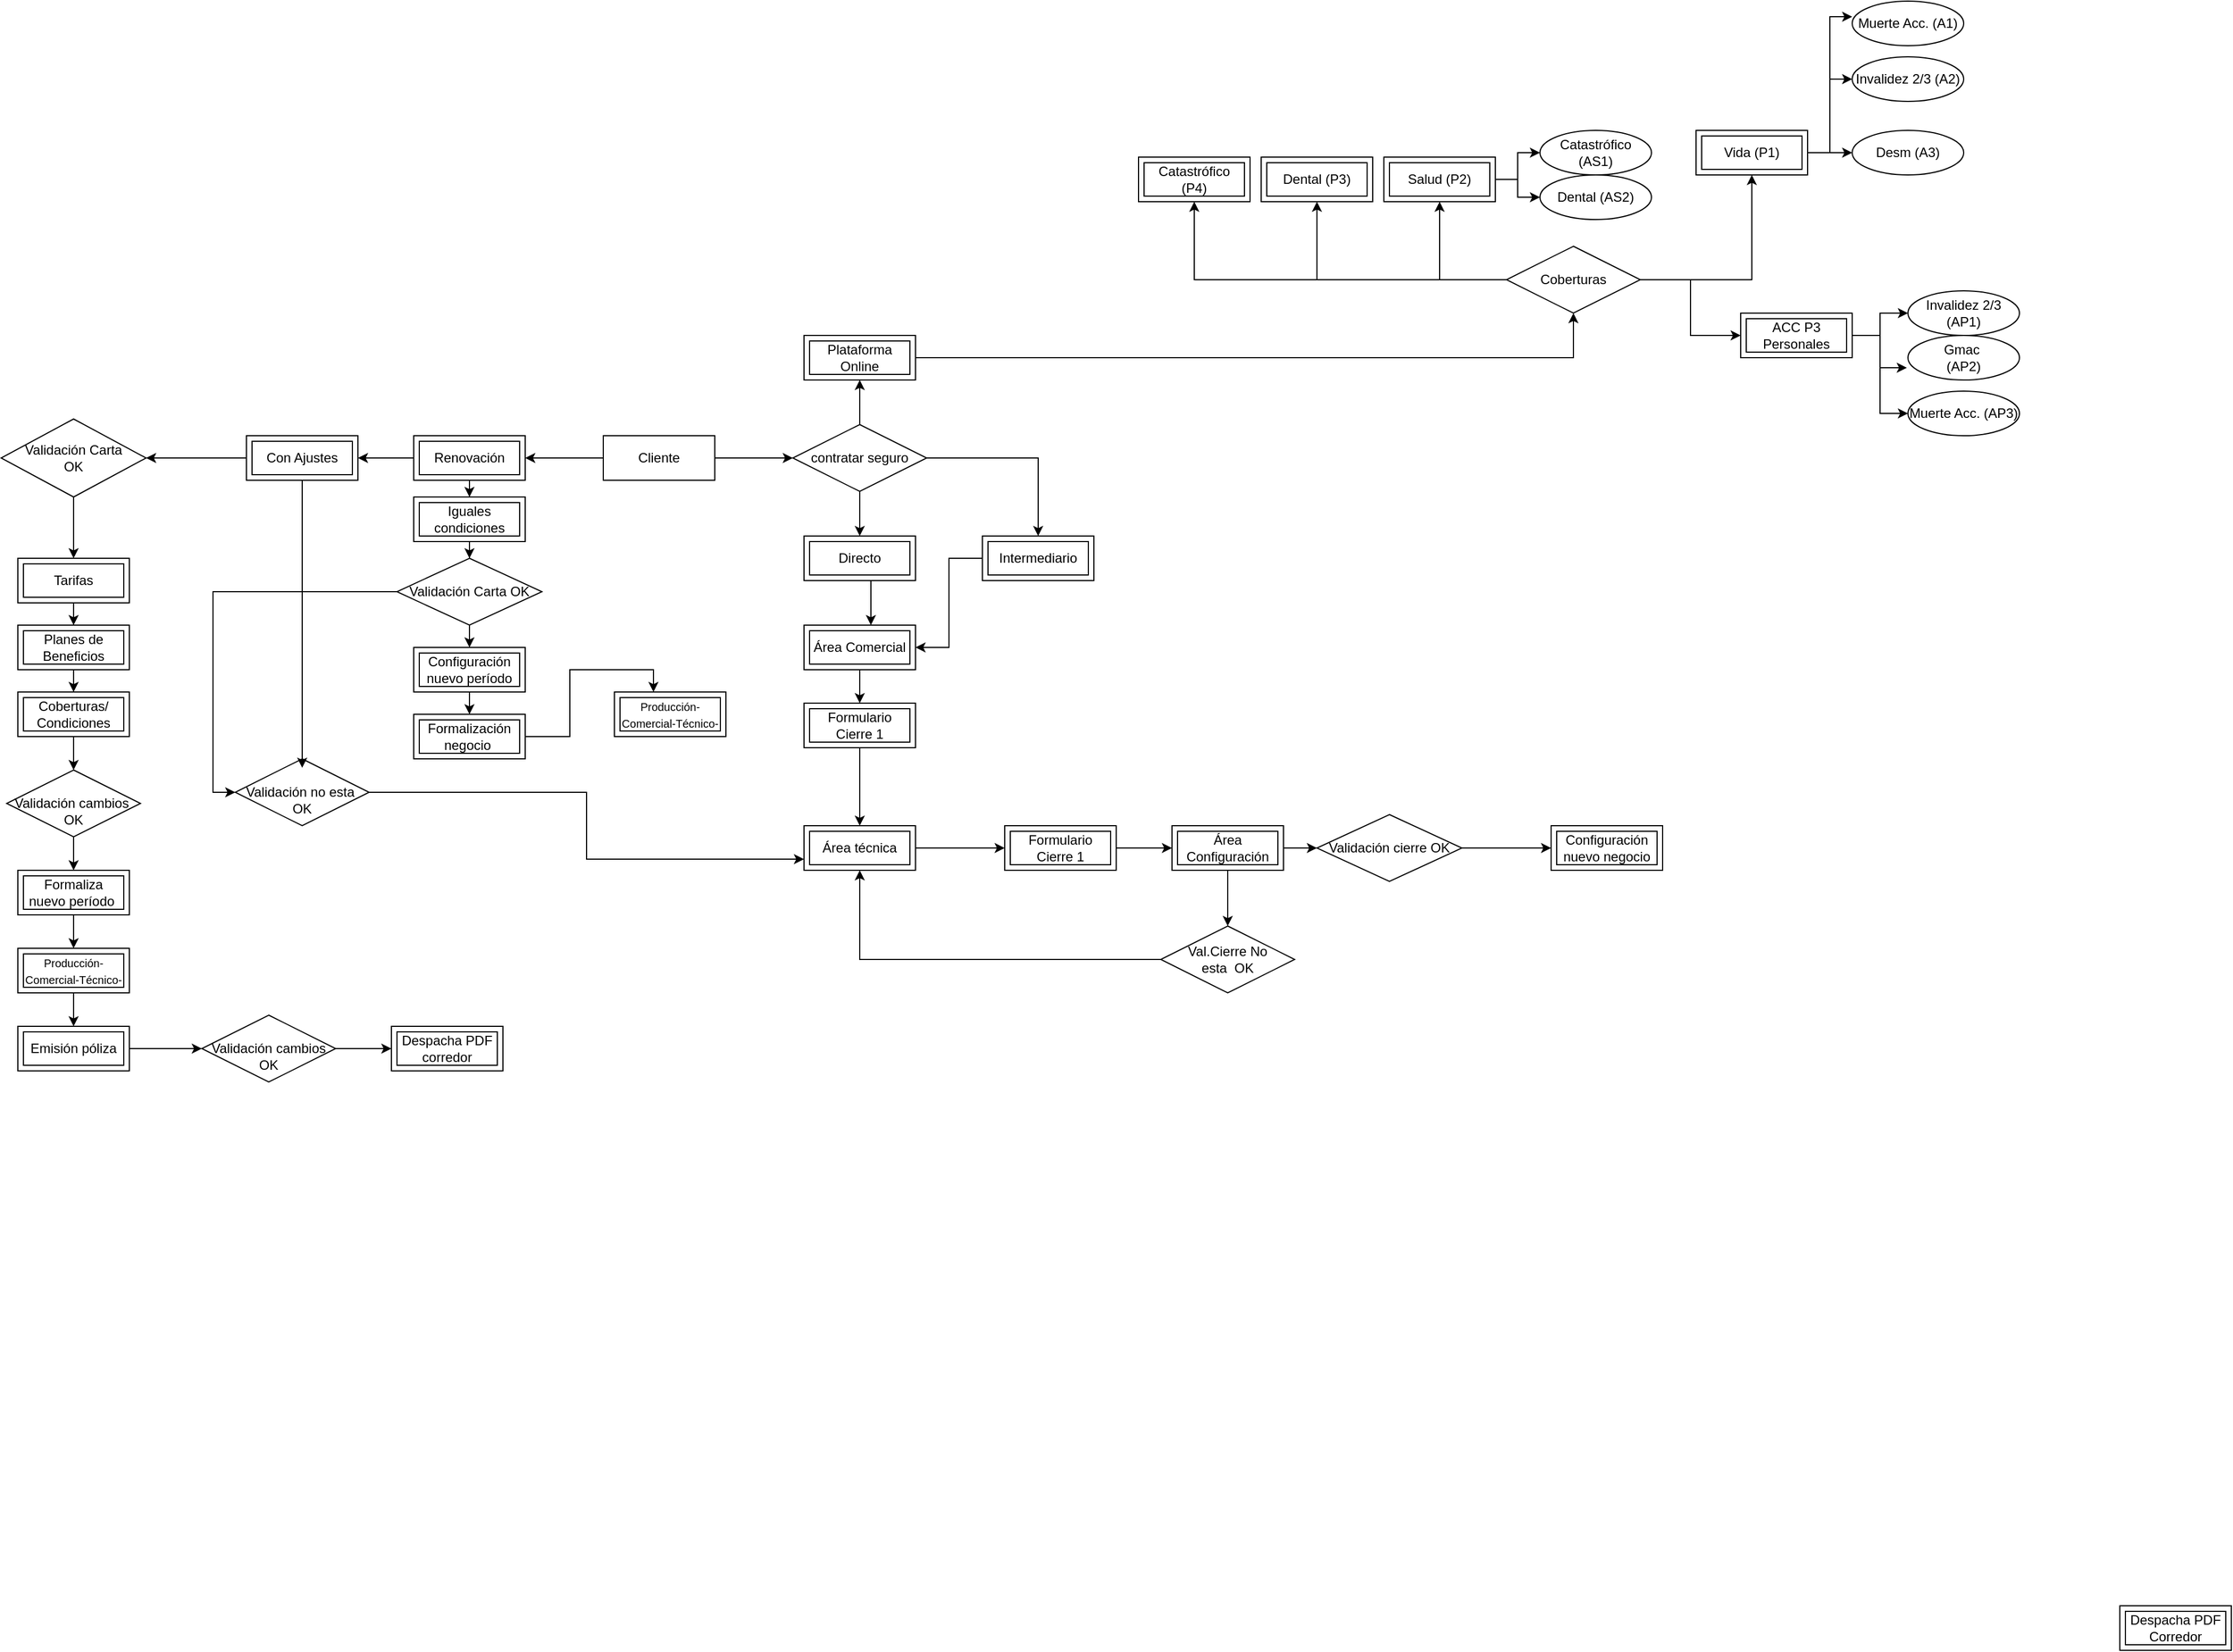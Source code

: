 <mxfile version="26.2.14">
  <diagram name="Página-1" id="cGtZ0ZqcJ2M5ogD-BFSz">
    <mxGraphModel dx="2526" dy="1642" grid="1" gridSize="10" guides="1" tooltips="1" connect="1" arrows="1" fold="1" page="1" pageScale="1" pageWidth="827" pageHeight="1169" math="0" shadow="0">
      <root>
        <mxCell id="0" />
        <mxCell id="1" parent="0" />
        <mxCell id="OujCXUVkTaEfRvT8h6zp-46" value="" style="edgeStyle=orthogonalEdgeStyle;rounded=0;orthogonalLoop=1;jettySize=auto;html=1;" edge="1" parent="1" source="OujCXUVkTaEfRvT8h6zp-2" target="OujCXUVkTaEfRvT8h6zp-42">
          <mxGeometry relative="1" as="geometry" />
        </mxCell>
        <mxCell id="OujCXUVkTaEfRvT8h6zp-120" value="" style="edgeStyle=orthogonalEdgeStyle;rounded=0;orthogonalLoop=1;jettySize=auto;html=1;" edge="1" parent="1" source="OujCXUVkTaEfRvT8h6zp-2" target="OujCXUVkTaEfRvT8h6zp-19">
          <mxGeometry relative="1" as="geometry" />
        </mxCell>
        <mxCell id="OujCXUVkTaEfRvT8h6zp-2" value="&lt;font style=&quot;vertical-align: inherit;&quot;&gt;&lt;font style=&quot;vertical-align: inherit;&quot;&gt;Cliente&lt;/font&gt;&lt;/font&gt;" style="whiteSpace=wrap;html=1;align=center;" vertex="1" parent="1">
          <mxGeometry x="-370" y="-370" width="100" height="40" as="geometry" />
        </mxCell>
        <mxCell id="OujCXUVkTaEfRvT8h6zp-4" value="&lt;font style=&quot;vertical-align: inherit;&quot;&gt;&lt;font style=&quot;vertical-align: inherit;&quot;&gt;Dental (P3)&lt;/font&gt;&lt;/font&gt;" style="shape=ext;margin=3;double=1;whiteSpace=wrap;html=1;align=center;" vertex="1" parent="1">
          <mxGeometry x="220" y="-620" width="100" height="40" as="geometry" />
        </mxCell>
        <mxCell id="OujCXUVkTaEfRvT8h6zp-5" value="Vida (P1)" style="shape=ext;margin=3;double=1;whiteSpace=wrap;html=1;align=center;" vertex="1" parent="1">
          <mxGeometry x="610" y="-644" width="100" height="40" as="geometry" />
        </mxCell>
        <mxCell id="OujCXUVkTaEfRvT8h6zp-6" value="Catastrófico (P4)" style="shape=ext;margin=3;double=1;whiteSpace=wrap;html=1;align=center;" vertex="1" parent="1">
          <mxGeometry x="110" y="-620" width="100" height="40" as="geometry" />
        </mxCell>
        <mxCell id="OujCXUVkTaEfRvT8h6zp-78" value="" style="edgeStyle=orthogonalEdgeStyle;rounded=0;orthogonalLoop=1;jettySize=auto;html=1;" edge="1" parent="1" source="OujCXUVkTaEfRvT8h6zp-7" target="OujCXUVkTaEfRvT8h6zp-67">
          <mxGeometry relative="1" as="geometry" />
        </mxCell>
        <mxCell id="OujCXUVkTaEfRvT8h6zp-79" style="edgeStyle=orthogonalEdgeStyle;rounded=0;orthogonalLoop=1;jettySize=auto;html=1;entryX=0;entryY=0.5;entryDx=0;entryDy=0;" edge="1" parent="1" source="OujCXUVkTaEfRvT8h6zp-7" target="OujCXUVkTaEfRvT8h6zp-68">
          <mxGeometry relative="1" as="geometry" />
        </mxCell>
        <mxCell id="OujCXUVkTaEfRvT8h6zp-7" value="&lt;font style=&quot;vertical-align: inherit;&quot;&gt;&lt;font style=&quot;vertical-align: inherit;&quot;&gt;Salud (P2)&lt;/font&gt;&lt;/font&gt;" style="shape=ext;margin=3;double=1;whiteSpace=wrap;html=1;align=center;" vertex="1" parent="1">
          <mxGeometry x="330" y="-620" width="100" height="40" as="geometry" />
        </mxCell>
        <mxCell id="OujCXUVkTaEfRvT8h6zp-107" style="edgeStyle=orthogonalEdgeStyle;rounded=0;orthogonalLoop=1;jettySize=auto;html=1;entryX=0;entryY=0.5;entryDx=0;entryDy=0;" edge="1" parent="1" source="OujCXUVkTaEfRvT8h6zp-12" target="OujCXUVkTaEfRvT8h6zp-66">
          <mxGeometry relative="1" as="geometry" />
        </mxCell>
        <mxCell id="OujCXUVkTaEfRvT8h6zp-108" style="edgeStyle=orthogonalEdgeStyle;rounded=0;orthogonalLoop=1;jettySize=auto;html=1;entryX=0;entryY=0.5;entryDx=0;entryDy=0;" edge="1" parent="1" source="OujCXUVkTaEfRvT8h6zp-12" target="OujCXUVkTaEfRvT8h6zp-64">
          <mxGeometry relative="1" as="geometry" />
        </mxCell>
        <mxCell id="OujCXUVkTaEfRvT8h6zp-12" value="ACC P3 Personales" style="shape=ext;margin=3;double=1;whiteSpace=wrap;html=1;align=center;" vertex="1" parent="1">
          <mxGeometry x="650" y="-480" width="100" height="40" as="geometry" />
        </mxCell>
        <mxCell id="OujCXUVkTaEfRvT8h6zp-121" value="" style="edgeStyle=orthogonalEdgeStyle;rounded=0;orthogonalLoop=1;jettySize=auto;html=1;" edge="1" parent="1" source="OujCXUVkTaEfRvT8h6zp-19" target="OujCXUVkTaEfRvT8h6zp-23">
          <mxGeometry relative="1" as="geometry" />
        </mxCell>
        <mxCell id="OujCXUVkTaEfRvT8h6zp-122" value="" style="edgeStyle=orthogonalEdgeStyle;rounded=0;orthogonalLoop=1;jettySize=auto;html=1;" edge="1" parent="1" source="OujCXUVkTaEfRvT8h6zp-19" target="OujCXUVkTaEfRvT8h6zp-24">
          <mxGeometry relative="1" as="geometry" />
        </mxCell>
        <mxCell id="OujCXUVkTaEfRvT8h6zp-19" value="Renovación" style="shape=ext;margin=3;double=1;whiteSpace=wrap;html=1;align=center;" vertex="1" parent="1">
          <mxGeometry x="-540" y="-370" width="100" height="40" as="geometry" />
        </mxCell>
        <mxCell id="OujCXUVkTaEfRvT8h6zp-125" value="" style="edgeStyle=orthogonalEdgeStyle;rounded=0;orthogonalLoop=1;jettySize=auto;html=1;" edge="1" parent="1" source="OujCXUVkTaEfRvT8h6zp-23" target="OujCXUVkTaEfRvT8h6zp-123">
          <mxGeometry relative="1" as="geometry" />
        </mxCell>
        <mxCell id="OujCXUVkTaEfRvT8h6zp-23" value="Iguales condiciones" style="shape=ext;margin=3;double=1;whiteSpace=wrap;html=1;align=center;" vertex="1" parent="1">
          <mxGeometry x="-540" y="-315" width="100" height="40" as="geometry" />
        </mxCell>
        <mxCell id="OujCXUVkTaEfRvT8h6zp-128" value="" style="edgeStyle=orthogonalEdgeStyle;rounded=0;orthogonalLoop=1;jettySize=auto;html=1;" edge="1" parent="1" source="OujCXUVkTaEfRvT8h6zp-24" target="OujCXUVkTaEfRvT8h6zp-124">
          <mxGeometry relative="1" as="geometry" />
        </mxCell>
        <mxCell id="OujCXUVkTaEfRvT8h6zp-24" value="Con Ajustes" style="shape=ext;margin=3;double=1;whiteSpace=wrap;html=1;align=center;" vertex="1" parent="1">
          <mxGeometry x="-690" y="-370" width="100" height="40" as="geometry" />
        </mxCell>
        <mxCell id="OujCXUVkTaEfRvT8h6zp-160" value="" style="edgeStyle=orthogonalEdgeStyle;rounded=0;orthogonalLoop=1;jettySize=auto;html=1;" edge="1" parent="1" source="OujCXUVkTaEfRvT8h6zp-25" target="OujCXUVkTaEfRvT8h6zp-154">
          <mxGeometry relative="1" as="geometry" />
        </mxCell>
        <mxCell id="OujCXUVkTaEfRvT8h6zp-25" value="Coberturas/&lt;div&gt;Condiciones&lt;/div&gt;" style="shape=ext;margin=3;double=1;whiteSpace=wrap;html=1;align=center;" vertex="1" parent="1">
          <mxGeometry x="-895" y="-140" width="100" height="40" as="geometry" />
        </mxCell>
        <mxCell id="OujCXUVkTaEfRvT8h6zp-132" value="" style="edgeStyle=orthogonalEdgeStyle;rounded=0;orthogonalLoop=1;jettySize=auto;html=1;" edge="1" parent="1" source="OujCXUVkTaEfRvT8h6zp-26" target="OujCXUVkTaEfRvT8h6zp-25">
          <mxGeometry relative="1" as="geometry" />
        </mxCell>
        <mxCell id="OujCXUVkTaEfRvT8h6zp-26" value="Planes de Beneficios" style="shape=ext;margin=3;double=1;whiteSpace=wrap;html=1;align=center;" vertex="1" parent="1">
          <mxGeometry x="-895" y="-200" width="100" height="40" as="geometry" />
        </mxCell>
        <mxCell id="OujCXUVkTaEfRvT8h6zp-130" value="" style="edgeStyle=orthogonalEdgeStyle;rounded=0;orthogonalLoop=1;jettySize=auto;html=1;" edge="1" parent="1" source="OujCXUVkTaEfRvT8h6zp-27" target="OujCXUVkTaEfRvT8h6zp-26">
          <mxGeometry relative="1" as="geometry" />
        </mxCell>
        <mxCell id="OujCXUVkTaEfRvT8h6zp-27" value="Tarifas" style="shape=ext;margin=3;double=1;whiteSpace=wrap;html=1;align=center;" vertex="1" parent="1">
          <mxGeometry x="-895" y="-260" width="100" height="40" as="geometry" />
        </mxCell>
        <mxCell id="OujCXUVkTaEfRvT8h6zp-158" value="" style="edgeStyle=orthogonalEdgeStyle;rounded=0;orthogonalLoop=1;jettySize=auto;html=1;" edge="1" parent="1" source="OujCXUVkTaEfRvT8h6zp-28" target="OujCXUVkTaEfRvT8h6zp-157">
          <mxGeometry relative="1" as="geometry" />
        </mxCell>
        <mxCell id="OujCXUVkTaEfRvT8h6zp-28" value="Formaliza nuevo período&amp;nbsp;" style="shape=ext;margin=3;double=1;whiteSpace=wrap;html=1;align=center;" vertex="1" parent="1">
          <mxGeometry x="-895" y="20" width="100" height="40" as="geometry" />
        </mxCell>
        <mxCell id="OujCXUVkTaEfRvT8h6zp-162" value="" style="edgeStyle=orthogonalEdgeStyle;rounded=0;orthogonalLoop=1;jettySize=auto;html=1;" edge="1" parent="1" source="OujCXUVkTaEfRvT8h6zp-30" target="OujCXUVkTaEfRvT8h6zp-34">
          <mxGeometry relative="1" as="geometry" />
        </mxCell>
        <mxCell id="OujCXUVkTaEfRvT8h6zp-30" value="Emisión póliza" style="shape=ext;margin=3;double=1;whiteSpace=wrap;html=1;align=center;" vertex="1" parent="1">
          <mxGeometry x="-895" y="160" width="100" height="40" as="geometry" />
        </mxCell>
        <mxCell id="OujCXUVkTaEfRvT8h6zp-32" value="Despacha PDF Corredor" style="shape=ext;margin=3;double=1;whiteSpace=wrap;html=1;align=center;" vertex="1" parent="1">
          <mxGeometry x="990" y="680" width="100" height="40" as="geometry" />
        </mxCell>
        <mxCell id="OujCXUVkTaEfRvT8h6zp-81" value="" style="edgeStyle=orthogonalEdgeStyle;rounded=0;orthogonalLoop=1;jettySize=auto;html=1;" edge="1" parent="1" source="OujCXUVkTaEfRvT8h6zp-33" target="OujCXUVkTaEfRvT8h6zp-60">
          <mxGeometry relative="1" as="geometry" />
        </mxCell>
        <mxCell id="OujCXUVkTaEfRvT8h6zp-33" value="Formulario Cierre 1" style="shape=ext;margin=3;double=1;whiteSpace=wrap;html=1;align=center;" vertex="1" parent="1">
          <mxGeometry x="-10" y="-20" width="100" height="40" as="geometry" />
        </mxCell>
        <mxCell id="OujCXUVkTaEfRvT8h6zp-163" value="" style="edgeStyle=orthogonalEdgeStyle;rounded=0;orthogonalLoop=1;jettySize=auto;html=1;" edge="1" parent="1" source="OujCXUVkTaEfRvT8h6zp-34" target="OujCXUVkTaEfRvT8h6zp-41">
          <mxGeometry relative="1" as="geometry" />
        </mxCell>
        <mxCell id="OujCXUVkTaEfRvT8h6zp-34" value="&lt;div&gt;&lt;br&gt;&lt;/div&gt;Validación cambios&lt;div&gt;OK&lt;/div&gt;" style="shape=rhombus;perimeter=rhombusPerimeter;whiteSpace=wrap;html=1;align=center;" vertex="1" parent="1">
          <mxGeometry x="-730" y="150" width="120" height="60" as="geometry" />
        </mxCell>
        <mxCell id="OujCXUVkTaEfRvT8h6zp-57" value="" style="edgeStyle=orthogonalEdgeStyle;rounded=0;orthogonalLoop=1;jettySize=auto;html=1;" edge="1" parent="1" source="OujCXUVkTaEfRvT8h6zp-37" target="OujCXUVkTaEfRvT8h6zp-44">
          <mxGeometry relative="1" as="geometry" />
        </mxCell>
        <mxCell id="OujCXUVkTaEfRvT8h6zp-37" value="Área Comercial" style="shape=ext;margin=3;double=1;whiteSpace=wrap;html=1;align=center;" vertex="1" parent="1">
          <mxGeometry x="-190" y="-200" width="100" height="40" as="geometry" />
        </mxCell>
        <mxCell id="OujCXUVkTaEfRvT8h6zp-59" value="" style="edgeStyle=orthogonalEdgeStyle;rounded=0;orthogonalLoop=1;jettySize=auto;html=1;" edge="1" parent="1" source="OujCXUVkTaEfRvT8h6zp-38" target="OujCXUVkTaEfRvT8h6zp-33">
          <mxGeometry relative="1" as="geometry" />
        </mxCell>
        <mxCell id="OujCXUVkTaEfRvT8h6zp-38" value="Área técnica" style="shape=ext;margin=3;double=1;whiteSpace=wrap;html=1;align=center;" vertex="1" parent="1">
          <mxGeometry x="-190" y="-20" width="100" height="40" as="geometry" />
        </mxCell>
        <mxCell id="OujCXUVkTaEfRvT8h6zp-54" value="" style="edgeStyle=orthogonalEdgeStyle;rounded=0;orthogonalLoop=1;jettySize=auto;html=1;" edge="1" parent="1" source="OujCXUVkTaEfRvT8h6zp-39" target="OujCXUVkTaEfRvT8h6zp-37">
          <mxGeometry relative="1" as="geometry">
            <Array as="points">
              <mxPoint x="-130" y="-230" />
              <mxPoint x="-130" y="-230" />
            </Array>
          </mxGeometry>
        </mxCell>
        <mxCell id="OujCXUVkTaEfRvT8h6zp-39" value="Directo" style="shape=ext;margin=3;double=1;whiteSpace=wrap;html=1;align=center;" vertex="1" parent="1">
          <mxGeometry x="-190" y="-280" width="100" height="40" as="geometry" />
        </mxCell>
        <mxCell id="OujCXUVkTaEfRvT8h6zp-56" style="edgeStyle=orthogonalEdgeStyle;rounded=0;orthogonalLoop=1;jettySize=auto;html=1;entryX=1;entryY=0.5;entryDx=0;entryDy=0;" edge="1" parent="1" source="OujCXUVkTaEfRvT8h6zp-40" target="OujCXUVkTaEfRvT8h6zp-37">
          <mxGeometry relative="1" as="geometry" />
        </mxCell>
        <mxCell id="OujCXUVkTaEfRvT8h6zp-40" value="Intermediario" style="shape=ext;margin=3;double=1;whiteSpace=wrap;html=1;align=center;" vertex="1" parent="1">
          <mxGeometry x="-30" y="-280" width="100" height="40" as="geometry" />
        </mxCell>
        <mxCell id="OujCXUVkTaEfRvT8h6zp-41" value="Despacha PDF corredor" style="shape=ext;margin=3;double=1;whiteSpace=wrap;html=1;align=center;" vertex="1" parent="1">
          <mxGeometry x="-560" y="160" width="100" height="40" as="geometry" />
        </mxCell>
        <mxCell id="OujCXUVkTaEfRvT8h6zp-47" value="" style="edgeStyle=orthogonalEdgeStyle;rounded=0;orthogonalLoop=1;jettySize=auto;html=1;" edge="1" parent="1" source="OujCXUVkTaEfRvT8h6zp-42" target="OujCXUVkTaEfRvT8h6zp-39">
          <mxGeometry relative="1" as="geometry" />
        </mxCell>
        <mxCell id="OujCXUVkTaEfRvT8h6zp-50" value="" style="edgeStyle=orthogonalEdgeStyle;rounded=0;orthogonalLoop=1;jettySize=auto;html=1;" edge="1" parent="1" source="OujCXUVkTaEfRvT8h6zp-42" target="OujCXUVkTaEfRvT8h6zp-40">
          <mxGeometry relative="1" as="geometry" />
        </mxCell>
        <mxCell id="OujCXUVkTaEfRvT8h6zp-42" value="contratar seguro" style="shape=rhombus;perimeter=rhombusPerimeter;whiteSpace=wrap;html=1;align=center;" vertex="1" parent="1">
          <mxGeometry x="-200" y="-380" width="120" height="60" as="geometry" />
        </mxCell>
        <mxCell id="OujCXUVkTaEfRvT8h6zp-58" value="" style="edgeStyle=orthogonalEdgeStyle;rounded=0;orthogonalLoop=1;jettySize=auto;html=1;" edge="1" parent="1" source="OujCXUVkTaEfRvT8h6zp-44" target="OujCXUVkTaEfRvT8h6zp-38">
          <mxGeometry relative="1" as="geometry" />
        </mxCell>
        <mxCell id="OujCXUVkTaEfRvT8h6zp-44" value="Formulario Cierre 1" style="shape=ext;margin=3;double=1;whiteSpace=wrap;html=1;align=center;" vertex="1" parent="1">
          <mxGeometry x="-190" y="-130" width="100" height="40" as="geometry" />
        </mxCell>
        <mxCell id="OujCXUVkTaEfRvT8h6zp-117" value="" style="edgeStyle=orthogonalEdgeStyle;rounded=0;orthogonalLoop=1;jettySize=auto;html=1;" edge="1" parent="1" source="OujCXUVkTaEfRvT8h6zp-60" target="OujCXUVkTaEfRvT8h6zp-116">
          <mxGeometry relative="1" as="geometry" />
        </mxCell>
        <mxCell id="OujCXUVkTaEfRvT8h6zp-119" value="" style="edgeStyle=orthogonalEdgeStyle;rounded=0;orthogonalLoop=1;jettySize=auto;html=1;" edge="1" parent="1" source="OujCXUVkTaEfRvT8h6zp-60" target="OujCXUVkTaEfRvT8h6zp-61">
          <mxGeometry relative="1" as="geometry" />
        </mxCell>
        <mxCell id="OujCXUVkTaEfRvT8h6zp-60" value="Área Configuración" style="shape=ext;margin=3;double=1;whiteSpace=wrap;html=1;align=center;" vertex="1" parent="1">
          <mxGeometry x="140" y="-20" width="100" height="40" as="geometry" />
        </mxCell>
        <mxCell id="OujCXUVkTaEfRvT8h6zp-114" value="" style="edgeStyle=orthogonalEdgeStyle;rounded=0;orthogonalLoop=1;jettySize=auto;html=1;" edge="1" parent="1" source="OujCXUVkTaEfRvT8h6zp-61" target="OujCXUVkTaEfRvT8h6zp-82">
          <mxGeometry relative="1" as="geometry" />
        </mxCell>
        <mxCell id="OujCXUVkTaEfRvT8h6zp-61" value="Validación cierre OK" style="shape=rhombus;perimeter=rhombusPerimeter;whiteSpace=wrap;html=1;align=center;" vertex="1" parent="1">
          <mxGeometry x="270" y="-30" width="130" height="60" as="geometry" />
        </mxCell>
        <mxCell id="OujCXUVkTaEfRvT8h6zp-63" value="Muerte Acc. (A1)" style="ellipse;whiteSpace=wrap;html=1;align=center;" vertex="1" parent="1">
          <mxGeometry x="750" y="-760" width="100" height="40" as="geometry" />
        </mxCell>
        <mxCell id="OujCXUVkTaEfRvT8h6zp-64" value="Muerte Acc. (AP3)" style="ellipse;whiteSpace=wrap;html=1;align=center;" vertex="1" parent="1">
          <mxGeometry x="800" y="-410" width="100" height="40" as="geometry" />
        </mxCell>
        <mxCell id="OujCXUVkTaEfRvT8h6zp-66" value="Invalidez 2/3 (AP1)" style="ellipse;whiteSpace=wrap;html=1;align=center;" vertex="1" parent="1">
          <mxGeometry x="800" y="-500" width="100" height="40" as="geometry" />
        </mxCell>
        <mxCell id="OujCXUVkTaEfRvT8h6zp-67" value="Dental (AS2)" style="ellipse;whiteSpace=wrap;html=1;align=center;" vertex="1" parent="1">
          <mxGeometry x="470" y="-604" width="100" height="40" as="geometry" />
        </mxCell>
        <mxCell id="OujCXUVkTaEfRvT8h6zp-68" value="Catastrófico (AS1)" style="ellipse;whiteSpace=wrap;html=1;align=center;" vertex="1" parent="1">
          <mxGeometry x="470" y="-644" width="100" height="40" as="geometry" />
        </mxCell>
        <mxCell id="OujCXUVkTaEfRvT8h6zp-71" value="Gmac&amp;nbsp;&lt;div&gt;(AP2)&lt;/div&gt;" style="ellipse;whiteSpace=wrap;html=1;align=center;" vertex="1" parent="1">
          <mxGeometry x="800" y="-460" width="100" height="40" as="geometry" />
        </mxCell>
        <mxCell id="OujCXUVkTaEfRvT8h6zp-72" style="edgeStyle=orthogonalEdgeStyle;rounded=0;orthogonalLoop=1;jettySize=auto;html=1;exitX=0.5;exitY=1;exitDx=0;exitDy=0;" edge="1" parent="1" source="OujCXUVkTaEfRvT8h6zp-64" target="OujCXUVkTaEfRvT8h6zp-64">
          <mxGeometry relative="1" as="geometry" />
        </mxCell>
        <mxCell id="OujCXUVkTaEfRvT8h6zp-76" style="edgeStyle=orthogonalEdgeStyle;rounded=0;orthogonalLoop=1;jettySize=auto;html=1;entryX=0;entryY=0.35;entryDx=0;entryDy=0;entryPerimeter=0;" edge="1" parent="1" source="OujCXUVkTaEfRvT8h6zp-5" target="OujCXUVkTaEfRvT8h6zp-63">
          <mxGeometry relative="1" as="geometry" />
        </mxCell>
        <mxCell id="OujCXUVkTaEfRvT8h6zp-82" value="Configuración nuevo negocio" style="shape=ext;margin=3;double=1;whiteSpace=wrap;html=1;align=center;" vertex="1" parent="1">
          <mxGeometry x="480" y="-20" width="100" height="40" as="geometry" />
        </mxCell>
        <mxCell id="OujCXUVkTaEfRvT8h6zp-88" value="" style="edgeStyle=orthogonalEdgeStyle;rounded=0;orthogonalLoop=1;jettySize=auto;html=1;" edge="1" parent="1" source="OujCXUVkTaEfRvT8h6zp-84" target="OujCXUVkTaEfRvT8h6zp-5">
          <mxGeometry relative="1" as="geometry" />
        </mxCell>
        <mxCell id="OujCXUVkTaEfRvT8h6zp-98" style="edgeStyle=orthogonalEdgeStyle;rounded=0;orthogonalLoop=1;jettySize=auto;html=1;entryX=0.5;entryY=1;entryDx=0;entryDy=0;" edge="1" parent="1" source="OujCXUVkTaEfRvT8h6zp-84" target="OujCXUVkTaEfRvT8h6zp-7">
          <mxGeometry relative="1" as="geometry" />
        </mxCell>
        <mxCell id="OujCXUVkTaEfRvT8h6zp-99" style="edgeStyle=orthogonalEdgeStyle;rounded=0;orthogonalLoop=1;jettySize=auto;html=1;entryX=0.5;entryY=1;entryDx=0;entryDy=0;" edge="1" parent="1" source="OujCXUVkTaEfRvT8h6zp-84" target="OujCXUVkTaEfRvT8h6zp-4">
          <mxGeometry relative="1" as="geometry" />
        </mxCell>
        <mxCell id="OujCXUVkTaEfRvT8h6zp-100" style="edgeStyle=orthogonalEdgeStyle;rounded=0;orthogonalLoop=1;jettySize=auto;html=1;entryX=0.5;entryY=1;entryDx=0;entryDy=0;" edge="1" parent="1" source="OujCXUVkTaEfRvT8h6zp-84" target="OujCXUVkTaEfRvT8h6zp-6">
          <mxGeometry relative="1" as="geometry" />
        </mxCell>
        <mxCell id="OujCXUVkTaEfRvT8h6zp-113" style="edgeStyle=orthogonalEdgeStyle;rounded=0;orthogonalLoop=1;jettySize=auto;html=1;entryX=0;entryY=0.5;entryDx=0;entryDy=0;" edge="1" parent="1" source="OujCXUVkTaEfRvT8h6zp-84" target="OujCXUVkTaEfRvT8h6zp-12">
          <mxGeometry relative="1" as="geometry" />
        </mxCell>
        <mxCell id="OujCXUVkTaEfRvT8h6zp-84" value="Coberturas" style="shape=rhombus;perimeter=rhombusPerimeter;whiteSpace=wrap;html=1;align=center;" vertex="1" parent="1">
          <mxGeometry x="440" y="-540" width="120" height="60" as="geometry" />
        </mxCell>
        <mxCell id="OujCXUVkTaEfRvT8h6zp-111" style="edgeStyle=orthogonalEdgeStyle;rounded=0;orthogonalLoop=1;jettySize=auto;html=1;entryX=-0.01;entryY=0.725;entryDx=0;entryDy=0;entryPerimeter=0;" edge="1" parent="1" source="OujCXUVkTaEfRvT8h6zp-12" target="OujCXUVkTaEfRvT8h6zp-71">
          <mxGeometry relative="1" as="geometry" />
        </mxCell>
        <mxCell id="OujCXUVkTaEfRvT8h6zp-115" value="Configuración nuevo período" style="shape=ext;margin=3;double=1;whiteSpace=wrap;html=1;align=center;" vertex="1" parent="1">
          <mxGeometry x="-540" y="-180" width="100" height="40" as="geometry" />
        </mxCell>
        <mxCell id="OujCXUVkTaEfRvT8h6zp-118" style="edgeStyle=orthogonalEdgeStyle;rounded=0;orthogonalLoop=1;jettySize=auto;html=1;entryX=0.5;entryY=1;entryDx=0;entryDy=0;" edge="1" parent="1" source="OujCXUVkTaEfRvT8h6zp-116" target="OujCXUVkTaEfRvT8h6zp-38">
          <mxGeometry relative="1" as="geometry" />
        </mxCell>
        <mxCell id="OujCXUVkTaEfRvT8h6zp-116" value="&amp;nbsp; &amp;nbsp; &amp;nbsp; &amp;nbsp;Val.Cierre No&amp;nbsp; &amp;nbsp; &amp;nbsp; &amp;nbsp; esta&amp;nbsp; OK" style="shape=rhombus;perimeter=rhombusPerimeter;whiteSpace=wrap;html=1;align=center;" vertex="1" parent="1">
          <mxGeometry x="130" y="70" width="120" height="60" as="geometry" />
        </mxCell>
        <mxCell id="OujCXUVkTaEfRvT8h6zp-126" value="" style="edgeStyle=orthogonalEdgeStyle;rounded=0;orthogonalLoop=1;jettySize=auto;html=1;" edge="1" parent="1" source="OujCXUVkTaEfRvT8h6zp-123" target="OujCXUVkTaEfRvT8h6zp-115">
          <mxGeometry relative="1" as="geometry" />
        </mxCell>
        <mxCell id="OujCXUVkTaEfRvT8h6zp-153" style="edgeStyle=orthogonalEdgeStyle;rounded=0;orthogonalLoop=1;jettySize=auto;html=1;entryX=0;entryY=0.5;entryDx=0;entryDy=0;" edge="1" parent="1" source="OujCXUVkTaEfRvT8h6zp-123" target="OujCXUVkTaEfRvT8h6zp-143">
          <mxGeometry relative="1" as="geometry" />
        </mxCell>
        <mxCell id="OujCXUVkTaEfRvT8h6zp-123" value="Validación Carta OK" style="shape=rhombus;perimeter=rhombusPerimeter;whiteSpace=wrap;html=1;align=center;" vertex="1" parent="1">
          <mxGeometry x="-555" y="-260" width="130" height="60" as="geometry" />
        </mxCell>
        <mxCell id="OujCXUVkTaEfRvT8h6zp-129" value="" style="edgeStyle=orthogonalEdgeStyle;rounded=0;orthogonalLoop=1;jettySize=auto;html=1;" edge="1" parent="1" source="OujCXUVkTaEfRvT8h6zp-124" target="OujCXUVkTaEfRvT8h6zp-27">
          <mxGeometry relative="1" as="geometry" />
        </mxCell>
        <mxCell id="OujCXUVkTaEfRvT8h6zp-124" value="&amp;nbsp; &amp;nbsp; &amp;nbsp;Validación Carta&amp;nbsp; &amp;nbsp; &amp;nbsp; OK" style="shape=rhombus;perimeter=rhombusPerimeter;whiteSpace=wrap;html=1;align=center;" vertex="1" parent="1">
          <mxGeometry x="-910" y="-385" width="130" height="70" as="geometry" />
        </mxCell>
        <mxCell id="OujCXUVkTaEfRvT8h6zp-135" value="&lt;font style=&quot;font-size: 10px;&quot;&gt;Producción-Comercial-Técnico-&lt;/font&gt;" style="shape=ext;margin=3;double=1;whiteSpace=wrap;html=1;align=center;" vertex="1" parent="1">
          <mxGeometry x="-360" y="-140" width="100" height="40" as="geometry" />
        </mxCell>
        <mxCell id="OujCXUVkTaEfRvT8h6zp-137" style="edgeStyle=orthogonalEdgeStyle;rounded=0;orthogonalLoop=1;jettySize=auto;html=1;entryX=0.35;entryY=0;entryDx=0;entryDy=0;entryPerimeter=0;" edge="1" parent="1" source="OujCXUVkTaEfRvT8h6zp-127" target="OujCXUVkTaEfRvT8h6zp-135">
          <mxGeometry relative="1" as="geometry" />
        </mxCell>
        <mxCell id="OujCXUVkTaEfRvT8h6zp-141" value="" style="edgeStyle=orthogonalEdgeStyle;rounded=0;orthogonalLoop=1;jettySize=auto;html=1;" edge="1" parent="1" source="OujCXUVkTaEfRvT8h6zp-115" target="OujCXUVkTaEfRvT8h6zp-127">
          <mxGeometry relative="1" as="geometry">
            <mxPoint x="-490" y="-140" as="sourcePoint" />
            <mxPoint x="-470" y="70" as="targetPoint" />
          </mxGeometry>
        </mxCell>
        <mxCell id="OujCXUVkTaEfRvT8h6zp-127" value="Formalización negocio&amp;nbsp;" style="shape=ext;margin=3;double=1;whiteSpace=wrap;html=1;align=center;" vertex="1" parent="1">
          <mxGeometry x="-540" y="-120" width="100" height="40" as="geometry" />
        </mxCell>
        <mxCell id="OujCXUVkTaEfRvT8h6zp-148" style="edgeStyle=orthogonalEdgeStyle;rounded=0;orthogonalLoop=1;jettySize=auto;html=1;entryX=0;entryY=0.75;entryDx=0;entryDy=0;" edge="1" parent="1" source="OujCXUVkTaEfRvT8h6zp-143" target="OujCXUVkTaEfRvT8h6zp-38">
          <mxGeometry relative="1" as="geometry" />
        </mxCell>
        <mxCell id="OujCXUVkTaEfRvT8h6zp-143" value="&lt;div&gt;&lt;br&gt;&lt;/div&gt;Validación no esta&amp;nbsp; OK" style="shape=rhombus;perimeter=rhombusPerimeter;whiteSpace=wrap;html=1;align=center;" vertex="1" parent="1">
          <mxGeometry x="-700" y="-80" width="120" height="60" as="geometry" />
        </mxCell>
        <mxCell id="OujCXUVkTaEfRvT8h6zp-149" style="edgeStyle=orthogonalEdgeStyle;rounded=0;orthogonalLoop=1;jettySize=auto;html=1;entryX=0.5;entryY=0.133;entryDx=0;entryDy=0;entryPerimeter=0;" edge="1" parent="1" source="OujCXUVkTaEfRvT8h6zp-24" target="OujCXUVkTaEfRvT8h6zp-143">
          <mxGeometry relative="1" as="geometry" />
        </mxCell>
        <mxCell id="OujCXUVkTaEfRvT8h6zp-161" value="" style="edgeStyle=orthogonalEdgeStyle;rounded=0;orthogonalLoop=1;jettySize=auto;html=1;" edge="1" parent="1" source="OujCXUVkTaEfRvT8h6zp-154" target="OujCXUVkTaEfRvT8h6zp-28">
          <mxGeometry relative="1" as="geometry" />
        </mxCell>
        <mxCell id="OujCXUVkTaEfRvT8h6zp-154" value="&lt;div&gt;&lt;br&gt;&lt;/div&gt;Validación cambios&amp;nbsp; OK" style="shape=rhombus;perimeter=rhombusPerimeter;whiteSpace=wrap;html=1;align=center;" vertex="1" parent="1">
          <mxGeometry x="-905" y="-70" width="120" height="60" as="geometry" />
        </mxCell>
        <mxCell id="OujCXUVkTaEfRvT8h6zp-159" value="" style="edgeStyle=orthogonalEdgeStyle;rounded=0;orthogonalLoop=1;jettySize=auto;html=1;" edge="1" parent="1" source="OujCXUVkTaEfRvT8h6zp-157" target="OujCXUVkTaEfRvT8h6zp-30">
          <mxGeometry relative="1" as="geometry" />
        </mxCell>
        <mxCell id="OujCXUVkTaEfRvT8h6zp-157" value="&lt;font style=&quot;font-size: 10px;&quot;&gt;Producción-Comercial-Técnico-&lt;/font&gt;" style="shape=ext;margin=3;double=1;whiteSpace=wrap;html=1;align=center;" vertex="1" parent="1">
          <mxGeometry x="-895" y="90" width="100" height="40" as="geometry" />
        </mxCell>
        <mxCell id="OujCXUVkTaEfRvT8h6zp-174" value="" style="edgeStyle=orthogonalEdgeStyle;rounded=0;orthogonalLoop=1;jettySize=auto;html=1;" edge="1" parent="1" source="OujCXUVkTaEfRvT8h6zp-42" target="OujCXUVkTaEfRvT8h6zp-173">
          <mxGeometry relative="1" as="geometry">
            <mxPoint x="-140" y="-461" as="targetPoint" />
            <mxPoint x="-140" y="-380" as="sourcePoint" />
          </mxGeometry>
        </mxCell>
        <mxCell id="OujCXUVkTaEfRvT8h6zp-178" style="edgeStyle=orthogonalEdgeStyle;rounded=0;orthogonalLoop=1;jettySize=auto;html=1;entryX=0.5;entryY=1;entryDx=0;entryDy=0;" edge="1" parent="1" source="OujCXUVkTaEfRvT8h6zp-173" target="OujCXUVkTaEfRvT8h6zp-84">
          <mxGeometry relative="1" as="geometry" />
        </mxCell>
        <mxCell id="OujCXUVkTaEfRvT8h6zp-173" value="Plataforma Online" style="shape=ext;margin=3;double=1;whiteSpace=wrap;html=1;align=center;" vertex="1" parent="1">
          <mxGeometry x="-190" y="-460" width="100" height="40" as="geometry" />
        </mxCell>
        <mxCell id="OujCXUVkTaEfRvT8h6zp-175" value="" style="edgeStyle=orthogonalEdgeStyle;rounded=0;orthogonalLoop=1;jettySize=auto;html=1;entryX=0;entryY=0.5;entryDx=0;entryDy=0;" edge="1" parent="1" source="OujCXUVkTaEfRvT8h6zp-5" target="OujCXUVkTaEfRvT8h6zp-65">
          <mxGeometry relative="1" as="geometry">
            <mxPoint x="710" y="-624" as="sourcePoint" />
            <mxPoint x="980" y="-450" as="targetPoint" />
          </mxGeometry>
        </mxCell>
        <mxCell id="OujCXUVkTaEfRvT8h6zp-65" value="Invalidez 2/3 (A2)" style="ellipse;whiteSpace=wrap;html=1;align=center;" vertex="1" parent="1">
          <mxGeometry x="750" y="-710" width="100" height="40" as="geometry" />
        </mxCell>
        <mxCell id="OujCXUVkTaEfRvT8h6zp-176" value="" style="edgeStyle=orthogonalEdgeStyle;rounded=0;orthogonalLoop=1;jettySize=auto;html=1;" edge="1" parent="1" source="OujCXUVkTaEfRvT8h6zp-5" target="OujCXUVkTaEfRvT8h6zp-70">
          <mxGeometry relative="1" as="geometry">
            <mxPoint x="710" y="-624" as="sourcePoint" />
            <mxPoint x="800" y="-670" as="targetPoint" />
          </mxGeometry>
        </mxCell>
        <mxCell id="OujCXUVkTaEfRvT8h6zp-70" value="Desm (A3)" style="ellipse;whiteSpace=wrap;html=1;align=center;" vertex="1" parent="1">
          <mxGeometry x="750" y="-644" width="100" height="40" as="geometry" />
        </mxCell>
      </root>
    </mxGraphModel>
  </diagram>
</mxfile>
